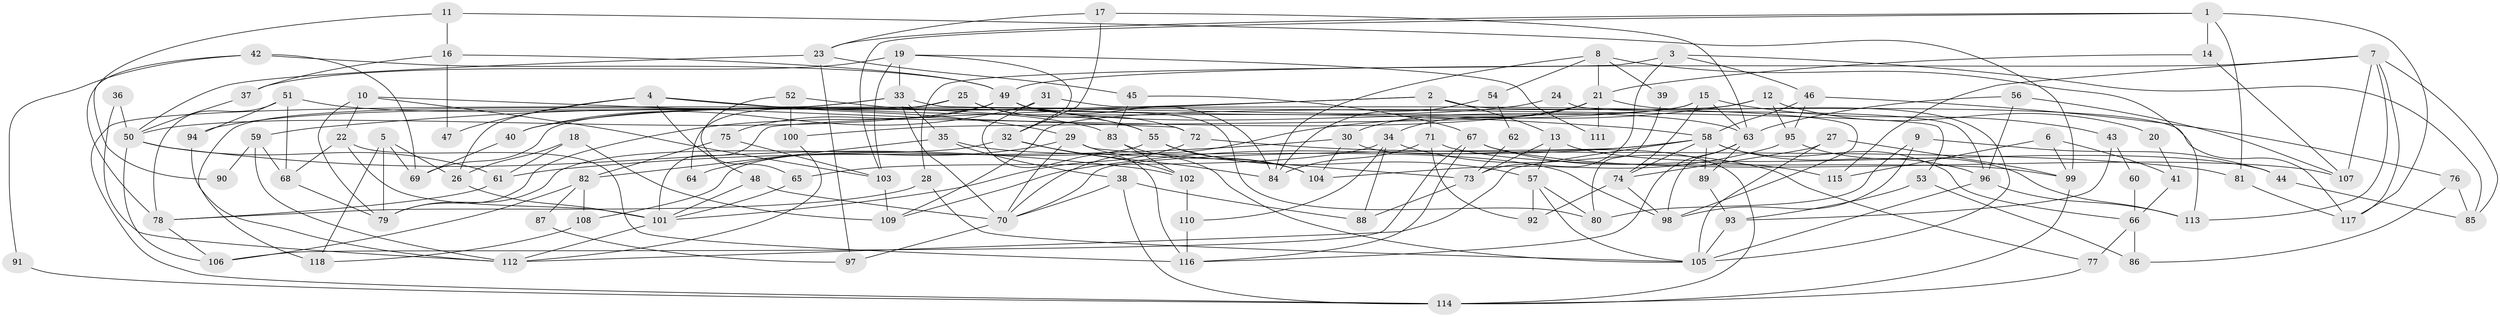 // coarse degree distribution, {4: 0.2682926829268293, 5: 0.2926829268292683, 2: 0.10975609756097561, 3: 0.1951219512195122, 8: 0.04878048780487805, 9: 0.012195121951219513, 6: 0.012195121951219513, 11: 0.012195121951219513, 7: 0.036585365853658534, 15: 0.012195121951219513}
// Generated by graph-tools (version 1.1) at 2025/54/03/04/25 21:54:46]
// undirected, 118 vertices, 236 edges
graph export_dot {
graph [start="1"]
  node [color=gray90,style=filled];
  1;
  2;
  3;
  4;
  5;
  6;
  7;
  8;
  9;
  10;
  11;
  12;
  13;
  14;
  15;
  16;
  17;
  18;
  19;
  20;
  21;
  22;
  23;
  24;
  25;
  26;
  27;
  28;
  29;
  30;
  31;
  32;
  33;
  34;
  35;
  36;
  37;
  38;
  39;
  40;
  41;
  42;
  43;
  44;
  45;
  46;
  47;
  48;
  49;
  50;
  51;
  52;
  53;
  54;
  55;
  56;
  57;
  58;
  59;
  60;
  61;
  62;
  63;
  64;
  65;
  66;
  67;
  68;
  69;
  70;
  71;
  72;
  73;
  74;
  75;
  76;
  77;
  78;
  79;
  80;
  81;
  82;
  83;
  84;
  85;
  86;
  87;
  88;
  89;
  90;
  91;
  92;
  93;
  94;
  95;
  96;
  97;
  98;
  99;
  100;
  101;
  102;
  103;
  104;
  105;
  106;
  107;
  108;
  109;
  110;
  111;
  112;
  113;
  114;
  115;
  116;
  117;
  118;
  1 -- 81;
  1 -- 103;
  1 -- 14;
  1 -- 23;
  1 -- 117;
  2 -- 71;
  2 -- 59;
  2 -- 13;
  2 -- 101;
  2 -- 117;
  3 -- 85;
  3 -- 28;
  3 -- 46;
  3 -- 73;
  4 -- 26;
  4 -- 58;
  4 -- 29;
  4 -- 47;
  4 -- 48;
  5 -- 79;
  5 -- 69;
  5 -- 26;
  5 -- 118;
  6 -- 99;
  6 -- 115;
  6 -- 41;
  7 -- 113;
  7 -- 117;
  7 -- 49;
  7 -- 85;
  7 -- 107;
  7 -- 115;
  8 -- 113;
  8 -- 21;
  8 -- 39;
  8 -- 54;
  8 -- 84;
  9 -- 80;
  9 -- 98;
  9 -- 44;
  10 -- 103;
  10 -- 22;
  10 -- 72;
  10 -- 79;
  11 -- 99;
  11 -- 16;
  11 -- 90;
  12 -- 109;
  12 -- 70;
  12 -- 20;
  12 -- 95;
  13 -- 57;
  13 -- 44;
  13 -- 73;
  14 -- 107;
  14 -- 21;
  15 -- 74;
  15 -- 63;
  15 -- 43;
  15 -- 69;
  15 -- 100;
  16 -- 37;
  16 -- 49;
  16 -- 47;
  17 -- 32;
  17 -- 63;
  17 -- 23;
  18 -- 26;
  18 -- 109;
  18 -- 61;
  19 -- 33;
  19 -- 32;
  19 -- 37;
  19 -- 103;
  19 -- 111;
  20 -- 41;
  21 -- 30;
  21 -- 34;
  21 -- 79;
  21 -- 105;
  21 -- 111;
  22 -- 101;
  22 -- 68;
  22 -- 116;
  23 -- 45;
  23 -- 50;
  23 -- 97;
  24 -- 40;
  24 -- 96;
  25 -- 55;
  25 -- 72;
  25 -- 64;
  25 -- 118;
  26 -- 101;
  27 -- 99;
  27 -- 105;
  27 -- 74;
  28 -- 78;
  28 -- 105;
  29 -- 73;
  29 -- 64;
  29 -- 70;
  29 -- 105;
  30 -- 104;
  30 -- 61;
  30 -- 114;
  31 -- 98;
  31 -- 116;
  31 -- 40;
  32 -- 79;
  32 -- 102;
  32 -- 84;
  33 -- 53;
  33 -- 35;
  33 -- 70;
  33 -- 94;
  33 -- 114;
  34 -- 88;
  34 -- 65;
  34 -- 77;
  34 -- 110;
  35 -- 98;
  35 -- 38;
  35 -- 82;
  36 -- 50;
  36 -- 112;
  37 -- 50;
  38 -- 114;
  38 -- 70;
  38 -- 88;
  39 -- 80;
  40 -- 69;
  41 -- 66;
  42 -- 78;
  42 -- 49;
  42 -- 69;
  42 -- 91;
  43 -- 93;
  43 -- 60;
  44 -- 85;
  45 -- 83;
  45 -- 67;
  46 -- 58;
  46 -- 76;
  46 -- 95;
  48 -- 70;
  48 -- 101;
  49 -- 84;
  49 -- 50;
  49 -- 63;
  49 -- 75;
  49 -- 80;
  50 -- 61;
  50 -- 102;
  50 -- 106;
  51 -- 78;
  51 -- 94;
  51 -- 68;
  51 -- 83;
  52 -- 65;
  52 -- 55;
  52 -- 100;
  53 -- 86;
  53 -- 93;
  54 -- 84;
  54 -- 62;
  55 -- 108;
  55 -- 104;
  55 -- 57;
  56 -- 107;
  56 -- 96;
  56 -- 63;
  57 -- 105;
  57 -- 80;
  57 -- 92;
  58 -- 112;
  58 -- 70;
  58 -- 66;
  58 -- 74;
  58 -- 89;
  58 -- 96;
  58 -- 109;
  59 -- 112;
  59 -- 68;
  59 -- 90;
  60 -- 66;
  61 -- 78;
  62 -- 73;
  63 -- 89;
  63 -- 98;
  63 -- 116;
  65 -- 101;
  66 -- 77;
  66 -- 86;
  67 -- 116;
  67 -- 106;
  67 -- 107;
  67 -- 115;
  68 -- 79;
  70 -- 97;
  71 -- 92;
  71 -- 84;
  71 -- 99;
  72 -- 101;
  72 -- 81;
  73 -- 88;
  74 -- 92;
  74 -- 98;
  75 -- 82;
  75 -- 103;
  76 -- 85;
  76 -- 86;
  77 -- 114;
  78 -- 106;
  81 -- 117;
  82 -- 106;
  82 -- 87;
  82 -- 108;
  83 -- 102;
  83 -- 104;
  87 -- 97;
  89 -- 93;
  91 -- 114;
  93 -- 105;
  94 -- 112;
  95 -- 104;
  95 -- 113;
  96 -- 105;
  96 -- 113;
  99 -- 114;
  100 -- 112;
  101 -- 112;
  102 -- 110;
  103 -- 109;
  108 -- 118;
  110 -- 116;
}
